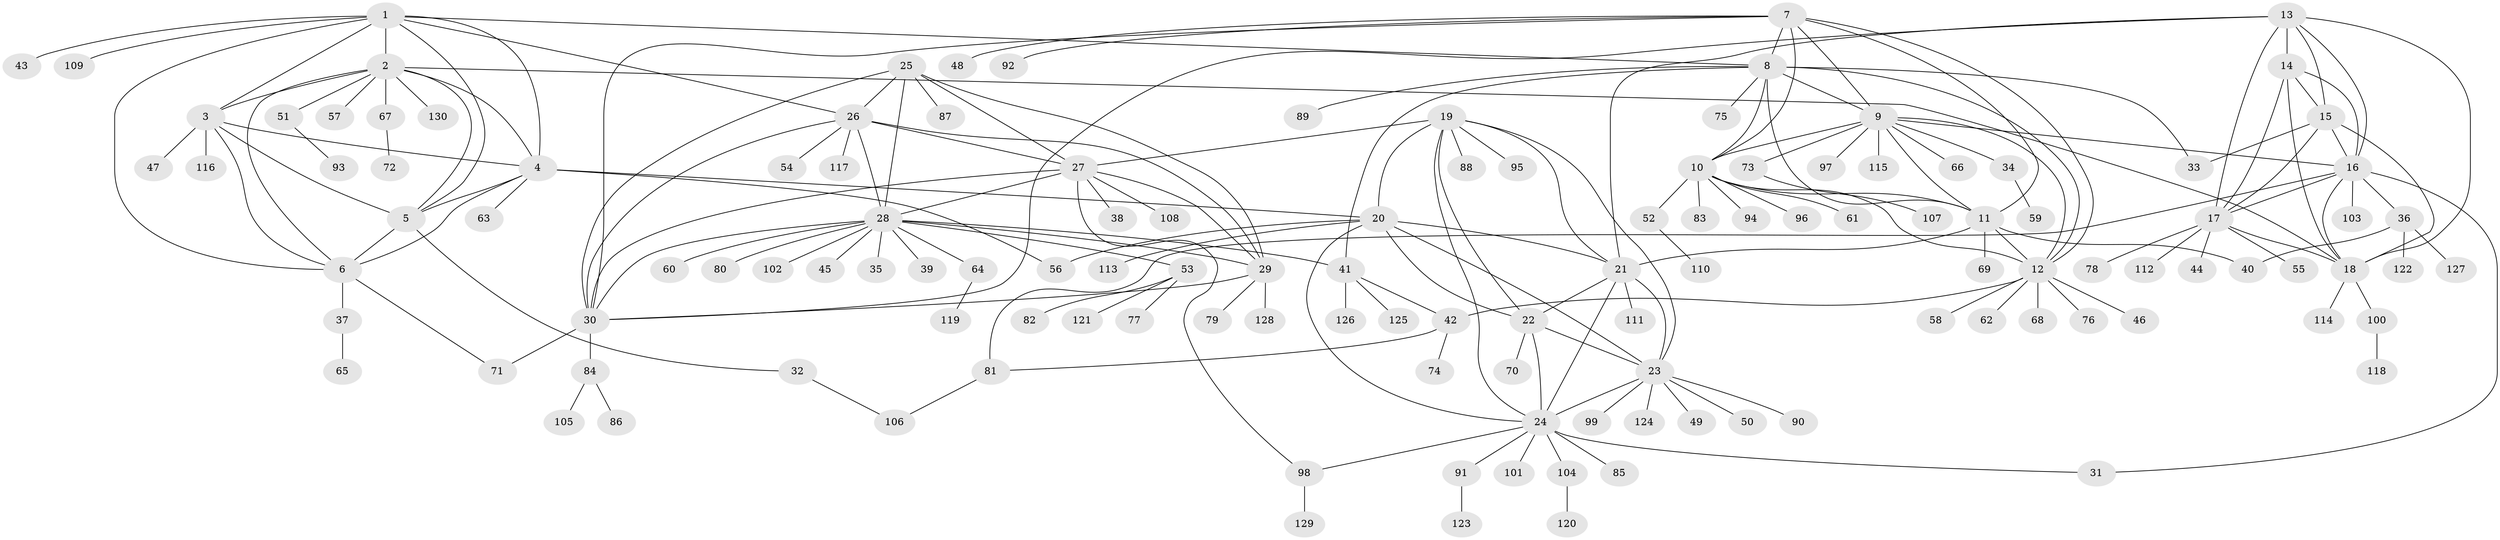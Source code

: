 // Generated by graph-tools (version 1.1) at 2025/26/03/09/25 03:26:40]
// undirected, 130 vertices, 195 edges
graph export_dot {
graph [start="1"]
  node [color=gray90,style=filled];
  1;
  2;
  3;
  4;
  5;
  6;
  7;
  8;
  9;
  10;
  11;
  12;
  13;
  14;
  15;
  16;
  17;
  18;
  19;
  20;
  21;
  22;
  23;
  24;
  25;
  26;
  27;
  28;
  29;
  30;
  31;
  32;
  33;
  34;
  35;
  36;
  37;
  38;
  39;
  40;
  41;
  42;
  43;
  44;
  45;
  46;
  47;
  48;
  49;
  50;
  51;
  52;
  53;
  54;
  55;
  56;
  57;
  58;
  59;
  60;
  61;
  62;
  63;
  64;
  65;
  66;
  67;
  68;
  69;
  70;
  71;
  72;
  73;
  74;
  75;
  76;
  77;
  78;
  79;
  80;
  81;
  82;
  83;
  84;
  85;
  86;
  87;
  88;
  89;
  90;
  91;
  92;
  93;
  94;
  95;
  96;
  97;
  98;
  99;
  100;
  101;
  102;
  103;
  104;
  105;
  106;
  107;
  108;
  109;
  110;
  111;
  112;
  113;
  114;
  115;
  116;
  117;
  118;
  119;
  120;
  121;
  122;
  123;
  124;
  125;
  126;
  127;
  128;
  129;
  130;
  1 -- 2;
  1 -- 3;
  1 -- 4;
  1 -- 5;
  1 -- 6;
  1 -- 8;
  1 -- 26;
  1 -- 43;
  1 -- 109;
  2 -- 3;
  2 -- 4;
  2 -- 5;
  2 -- 6;
  2 -- 18;
  2 -- 51;
  2 -- 57;
  2 -- 67;
  2 -- 130;
  3 -- 4;
  3 -- 5;
  3 -- 6;
  3 -- 47;
  3 -- 116;
  4 -- 5;
  4 -- 6;
  4 -- 20;
  4 -- 56;
  4 -- 63;
  5 -- 6;
  5 -- 32;
  6 -- 37;
  6 -- 71;
  7 -- 8;
  7 -- 9;
  7 -- 10;
  7 -- 11;
  7 -- 12;
  7 -- 30;
  7 -- 48;
  7 -- 92;
  8 -- 9;
  8 -- 10;
  8 -- 11;
  8 -- 12;
  8 -- 33;
  8 -- 41;
  8 -- 75;
  8 -- 89;
  9 -- 10;
  9 -- 11;
  9 -- 12;
  9 -- 16;
  9 -- 34;
  9 -- 66;
  9 -- 73;
  9 -- 97;
  9 -- 115;
  10 -- 11;
  10 -- 12;
  10 -- 52;
  10 -- 61;
  10 -- 83;
  10 -- 94;
  10 -- 96;
  11 -- 12;
  11 -- 21;
  11 -- 40;
  11 -- 69;
  12 -- 42;
  12 -- 46;
  12 -- 58;
  12 -- 62;
  12 -- 68;
  12 -- 76;
  13 -- 14;
  13 -- 15;
  13 -- 16;
  13 -- 17;
  13 -- 18;
  13 -- 21;
  13 -- 30;
  14 -- 15;
  14 -- 16;
  14 -- 17;
  14 -- 18;
  15 -- 16;
  15 -- 17;
  15 -- 18;
  15 -- 33;
  16 -- 17;
  16 -- 18;
  16 -- 31;
  16 -- 36;
  16 -- 81;
  16 -- 103;
  17 -- 18;
  17 -- 44;
  17 -- 55;
  17 -- 78;
  17 -- 112;
  18 -- 100;
  18 -- 114;
  19 -- 20;
  19 -- 21;
  19 -- 22;
  19 -- 23;
  19 -- 24;
  19 -- 27;
  19 -- 88;
  19 -- 95;
  20 -- 21;
  20 -- 22;
  20 -- 23;
  20 -- 24;
  20 -- 56;
  20 -- 113;
  21 -- 22;
  21 -- 23;
  21 -- 24;
  21 -- 111;
  22 -- 23;
  22 -- 24;
  22 -- 70;
  23 -- 24;
  23 -- 49;
  23 -- 50;
  23 -- 90;
  23 -- 99;
  23 -- 124;
  24 -- 31;
  24 -- 85;
  24 -- 91;
  24 -- 98;
  24 -- 101;
  24 -- 104;
  25 -- 26;
  25 -- 27;
  25 -- 28;
  25 -- 29;
  25 -- 30;
  25 -- 87;
  26 -- 27;
  26 -- 28;
  26 -- 29;
  26 -- 30;
  26 -- 54;
  26 -- 117;
  27 -- 28;
  27 -- 29;
  27 -- 30;
  27 -- 38;
  27 -- 98;
  27 -- 108;
  28 -- 29;
  28 -- 30;
  28 -- 35;
  28 -- 39;
  28 -- 41;
  28 -- 45;
  28 -- 53;
  28 -- 60;
  28 -- 64;
  28 -- 80;
  28 -- 102;
  29 -- 30;
  29 -- 79;
  29 -- 128;
  30 -- 71;
  30 -- 84;
  32 -- 106;
  34 -- 59;
  36 -- 40;
  36 -- 122;
  36 -- 127;
  37 -- 65;
  41 -- 42;
  41 -- 125;
  41 -- 126;
  42 -- 74;
  42 -- 81;
  51 -- 93;
  52 -- 110;
  53 -- 77;
  53 -- 82;
  53 -- 121;
  64 -- 119;
  67 -- 72;
  73 -- 107;
  81 -- 106;
  84 -- 86;
  84 -- 105;
  91 -- 123;
  98 -- 129;
  100 -- 118;
  104 -- 120;
}
